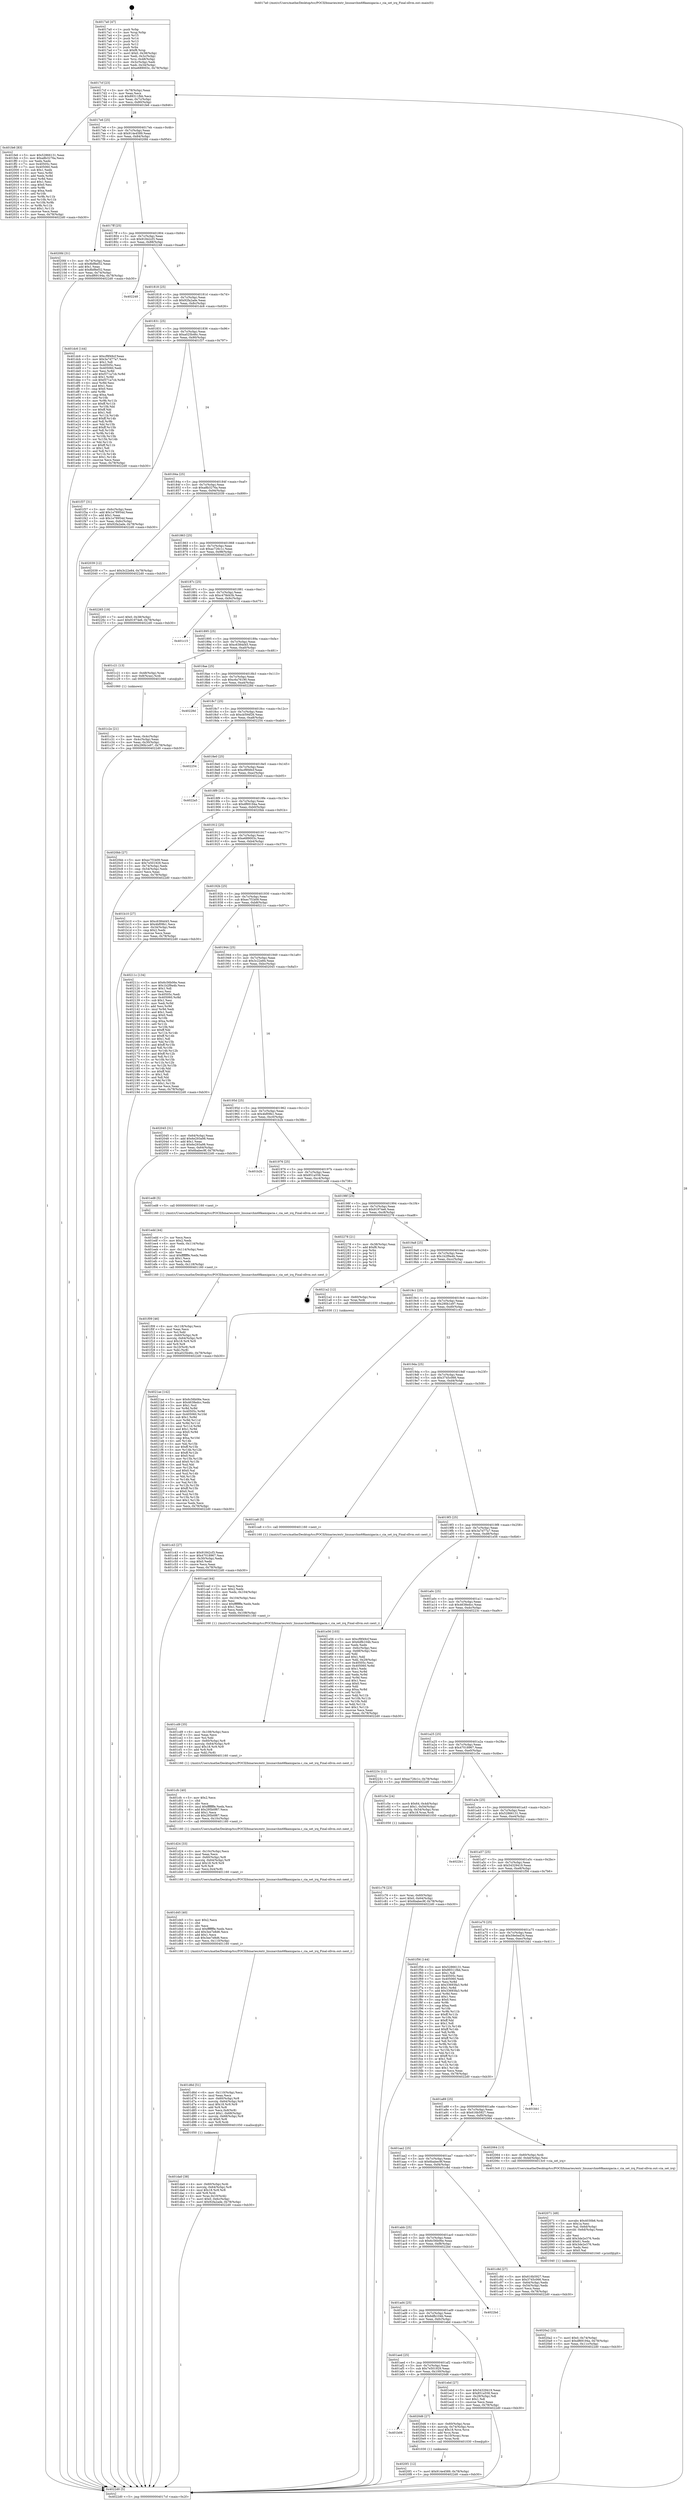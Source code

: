 digraph "0x4017a0" {
  label = "0x4017a0 (/mnt/c/Users/mathe/Desktop/tcc/POCII/binaries/extr_linuxarchm68kamigacia.c_cia_set_irq_Final-ollvm.out::main(0))"
  labelloc = "t"
  node[shape=record]

  Entry [label="",width=0.3,height=0.3,shape=circle,fillcolor=black,style=filled]
  "0x4017cf" [label="{
     0x4017cf [23]\l
     | [instrs]\l
     &nbsp;&nbsp;0x4017cf \<+3\>: mov -0x78(%rbp),%eax\l
     &nbsp;&nbsp;0x4017d2 \<+2\>: mov %eax,%ecx\l
     &nbsp;&nbsp;0x4017d4 \<+6\>: sub $0x89311fbb,%ecx\l
     &nbsp;&nbsp;0x4017da \<+3\>: mov %eax,-0x7c(%rbp)\l
     &nbsp;&nbsp;0x4017dd \<+3\>: mov %ecx,-0x80(%rbp)\l
     &nbsp;&nbsp;0x4017e0 \<+6\>: je 0000000000401fe6 \<main+0x846\>\l
  }"]
  "0x401fe6" [label="{
     0x401fe6 [83]\l
     | [instrs]\l
     &nbsp;&nbsp;0x401fe6 \<+5\>: mov $0x52866131,%eax\l
     &nbsp;&nbsp;0x401feb \<+5\>: mov $0xa8b3276a,%ecx\l
     &nbsp;&nbsp;0x401ff0 \<+2\>: xor %edx,%edx\l
     &nbsp;&nbsp;0x401ff2 \<+7\>: mov 0x40505c,%esi\l
     &nbsp;&nbsp;0x401ff9 \<+7\>: mov 0x405060,%edi\l
     &nbsp;&nbsp;0x402000 \<+3\>: sub $0x1,%edx\l
     &nbsp;&nbsp;0x402003 \<+3\>: mov %esi,%r8d\l
     &nbsp;&nbsp;0x402006 \<+3\>: add %edx,%r8d\l
     &nbsp;&nbsp;0x402009 \<+4\>: imul %r8d,%esi\l
     &nbsp;&nbsp;0x40200d \<+3\>: and $0x1,%esi\l
     &nbsp;&nbsp;0x402010 \<+3\>: cmp $0x0,%esi\l
     &nbsp;&nbsp;0x402013 \<+4\>: sete %r9b\l
     &nbsp;&nbsp;0x402017 \<+3\>: cmp $0xa,%edi\l
     &nbsp;&nbsp;0x40201a \<+4\>: setl %r10b\l
     &nbsp;&nbsp;0x40201e \<+3\>: mov %r9b,%r11b\l
     &nbsp;&nbsp;0x402021 \<+3\>: and %r10b,%r11b\l
     &nbsp;&nbsp;0x402024 \<+3\>: xor %r10b,%r9b\l
     &nbsp;&nbsp;0x402027 \<+3\>: or %r9b,%r11b\l
     &nbsp;&nbsp;0x40202a \<+4\>: test $0x1,%r11b\l
     &nbsp;&nbsp;0x40202e \<+3\>: cmovne %ecx,%eax\l
     &nbsp;&nbsp;0x402031 \<+3\>: mov %eax,-0x78(%rbp)\l
     &nbsp;&nbsp;0x402034 \<+5\>: jmp 00000000004022d0 \<main+0xb30\>\l
  }"]
  "0x4017e6" [label="{
     0x4017e6 [25]\l
     | [instrs]\l
     &nbsp;&nbsp;0x4017e6 \<+5\>: jmp 00000000004017eb \<main+0x4b\>\l
     &nbsp;&nbsp;0x4017eb \<+3\>: mov -0x7c(%rbp),%eax\l
     &nbsp;&nbsp;0x4017ee \<+5\>: sub $0x914e4589,%eax\l
     &nbsp;&nbsp;0x4017f3 \<+6\>: mov %eax,-0x84(%rbp)\l
     &nbsp;&nbsp;0x4017f9 \<+6\>: je 00000000004020fd \<main+0x95d\>\l
  }"]
  Exit [label="",width=0.3,height=0.3,shape=circle,fillcolor=black,style=filled,peripheries=2]
  "0x4020fd" [label="{
     0x4020fd [31]\l
     | [instrs]\l
     &nbsp;&nbsp;0x4020fd \<+3\>: mov -0x74(%rbp),%eax\l
     &nbsp;&nbsp;0x402100 \<+5\>: sub $0x8bf8ef32,%eax\l
     &nbsp;&nbsp;0x402105 \<+3\>: add $0x1,%eax\l
     &nbsp;&nbsp;0x402108 \<+5\>: add $0x8bf8ef32,%eax\l
     &nbsp;&nbsp;0x40210d \<+3\>: mov %eax,-0x74(%rbp)\l
     &nbsp;&nbsp;0x402110 \<+7\>: movl $0xdf69194a,-0x78(%rbp)\l
     &nbsp;&nbsp;0x402117 \<+5\>: jmp 00000000004022d0 \<main+0xb30\>\l
  }"]
  "0x4017ff" [label="{
     0x4017ff [25]\l
     | [instrs]\l
     &nbsp;&nbsp;0x4017ff \<+5\>: jmp 0000000000401804 \<main+0x64\>\l
     &nbsp;&nbsp;0x401804 \<+3\>: mov -0x7c(%rbp),%eax\l
     &nbsp;&nbsp;0x401807 \<+5\>: sub $0x91842cf3,%eax\l
     &nbsp;&nbsp;0x40180c \<+6\>: mov %eax,-0x88(%rbp)\l
     &nbsp;&nbsp;0x401812 \<+6\>: je 0000000000402248 \<main+0xaa8\>\l
  }"]
  "0x4021ae" [label="{
     0x4021ae [142]\l
     | [instrs]\l
     &nbsp;&nbsp;0x4021ae \<+5\>: mov $0x6c56b06e,%ecx\l
     &nbsp;&nbsp;0x4021b3 \<+5\>: mov $0x4638edcc,%edx\l
     &nbsp;&nbsp;0x4021b8 \<+3\>: mov $0x1,%sil\l
     &nbsp;&nbsp;0x4021bb \<+3\>: xor %r8d,%r8d\l
     &nbsp;&nbsp;0x4021be \<+8\>: mov 0x40505c,%r9d\l
     &nbsp;&nbsp;0x4021c6 \<+8\>: mov 0x405060,%r10d\l
     &nbsp;&nbsp;0x4021ce \<+4\>: sub $0x1,%r8d\l
     &nbsp;&nbsp;0x4021d2 \<+3\>: mov %r9d,%r11d\l
     &nbsp;&nbsp;0x4021d5 \<+3\>: add %r8d,%r11d\l
     &nbsp;&nbsp;0x4021d8 \<+4\>: imul %r11d,%r9d\l
     &nbsp;&nbsp;0x4021dc \<+4\>: and $0x1,%r9d\l
     &nbsp;&nbsp;0x4021e0 \<+4\>: cmp $0x0,%r9d\l
     &nbsp;&nbsp;0x4021e4 \<+3\>: sete %bl\l
     &nbsp;&nbsp;0x4021e7 \<+4\>: cmp $0xa,%r10d\l
     &nbsp;&nbsp;0x4021eb \<+4\>: setl %r14b\l
     &nbsp;&nbsp;0x4021ef \<+3\>: mov %bl,%r15b\l
     &nbsp;&nbsp;0x4021f2 \<+4\>: xor $0xff,%r15b\l
     &nbsp;&nbsp;0x4021f6 \<+3\>: mov %r14b,%r12b\l
     &nbsp;&nbsp;0x4021f9 \<+4\>: xor $0xff,%r12b\l
     &nbsp;&nbsp;0x4021fd \<+4\>: xor $0x0,%sil\l
     &nbsp;&nbsp;0x402201 \<+3\>: mov %r15b,%r13b\l
     &nbsp;&nbsp;0x402204 \<+4\>: and $0x0,%r13b\l
     &nbsp;&nbsp;0x402208 \<+3\>: and %sil,%bl\l
     &nbsp;&nbsp;0x40220b \<+3\>: mov %r12b,%al\l
     &nbsp;&nbsp;0x40220e \<+2\>: and $0x0,%al\l
     &nbsp;&nbsp;0x402210 \<+3\>: and %sil,%r14b\l
     &nbsp;&nbsp;0x402213 \<+3\>: or %bl,%r13b\l
     &nbsp;&nbsp;0x402216 \<+3\>: or %r14b,%al\l
     &nbsp;&nbsp;0x402219 \<+3\>: xor %al,%r13b\l
     &nbsp;&nbsp;0x40221c \<+3\>: or %r12b,%r15b\l
     &nbsp;&nbsp;0x40221f \<+4\>: xor $0xff,%r15b\l
     &nbsp;&nbsp;0x402223 \<+4\>: or $0x0,%sil\l
     &nbsp;&nbsp;0x402227 \<+3\>: and %sil,%r15b\l
     &nbsp;&nbsp;0x40222a \<+3\>: or %r15b,%r13b\l
     &nbsp;&nbsp;0x40222d \<+4\>: test $0x1,%r13b\l
     &nbsp;&nbsp;0x402231 \<+3\>: cmovne %edx,%ecx\l
     &nbsp;&nbsp;0x402234 \<+3\>: mov %ecx,-0x78(%rbp)\l
     &nbsp;&nbsp;0x402237 \<+5\>: jmp 00000000004022d0 \<main+0xb30\>\l
  }"]
  "0x402248" [label="{
     0x402248\l
  }", style=dashed]
  "0x401818" [label="{
     0x401818 [25]\l
     | [instrs]\l
     &nbsp;&nbsp;0x401818 \<+5\>: jmp 000000000040181d \<main+0x7d\>\l
     &nbsp;&nbsp;0x40181d \<+3\>: mov -0x7c(%rbp),%eax\l
     &nbsp;&nbsp;0x401820 \<+5\>: sub $0x92fa2ade,%eax\l
     &nbsp;&nbsp;0x401825 \<+6\>: mov %eax,-0x8c(%rbp)\l
     &nbsp;&nbsp;0x40182b \<+6\>: je 0000000000401dc6 \<main+0x626\>\l
  }"]
  "0x4020f1" [label="{
     0x4020f1 [12]\l
     | [instrs]\l
     &nbsp;&nbsp;0x4020f1 \<+7\>: movl $0x914e4589,-0x78(%rbp)\l
     &nbsp;&nbsp;0x4020f8 \<+5\>: jmp 00000000004022d0 \<main+0xb30\>\l
  }"]
  "0x401dc6" [label="{
     0x401dc6 [144]\l
     | [instrs]\l
     &nbsp;&nbsp;0x401dc6 \<+5\>: mov $0xcf9f49cf,%eax\l
     &nbsp;&nbsp;0x401dcb \<+5\>: mov $0x3a7d77a7,%ecx\l
     &nbsp;&nbsp;0x401dd0 \<+2\>: mov $0x1,%dl\l
     &nbsp;&nbsp;0x401dd2 \<+7\>: mov 0x40505c,%esi\l
     &nbsp;&nbsp;0x401dd9 \<+7\>: mov 0x405060,%edi\l
     &nbsp;&nbsp;0x401de0 \<+3\>: mov %esi,%r8d\l
     &nbsp;&nbsp;0x401de3 \<+7\>: add $0xf371a7cb,%r8d\l
     &nbsp;&nbsp;0x401dea \<+4\>: sub $0x1,%r8d\l
     &nbsp;&nbsp;0x401dee \<+7\>: sub $0xf371a7cb,%r8d\l
     &nbsp;&nbsp;0x401df5 \<+4\>: imul %r8d,%esi\l
     &nbsp;&nbsp;0x401df9 \<+3\>: and $0x1,%esi\l
     &nbsp;&nbsp;0x401dfc \<+3\>: cmp $0x0,%esi\l
     &nbsp;&nbsp;0x401dff \<+4\>: sete %r9b\l
     &nbsp;&nbsp;0x401e03 \<+3\>: cmp $0xa,%edi\l
     &nbsp;&nbsp;0x401e06 \<+4\>: setl %r10b\l
     &nbsp;&nbsp;0x401e0a \<+3\>: mov %r9b,%r11b\l
     &nbsp;&nbsp;0x401e0d \<+4\>: xor $0xff,%r11b\l
     &nbsp;&nbsp;0x401e11 \<+3\>: mov %r10b,%bl\l
     &nbsp;&nbsp;0x401e14 \<+3\>: xor $0xff,%bl\l
     &nbsp;&nbsp;0x401e17 \<+3\>: xor $0x1,%dl\l
     &nbsp;&nbsp;0x401e1a \<+3\>: mov %r11b,%r14b\l
     &nbsp;&nbsp;0x401e1d \<+4\>: and $0xff,%r14b\l
     &nbsp;&nbsp;0x401e21 \<+3\>: and %dl,%r9b\l
     &nbsp;&nbsp;0x401e24 \<+3\>: mov %bl,%r15b\l
     &nbsp;&nbsp;0x401e27 \<+4\>: and $0xff,%r15b\l
     &nbsp;&nbsp;0x401e2b \<+3\>: and %dl,%r10b\l
     &nbsp;&nbsp;0x401e2e \<+3\>: or %r9b,%r14b\l
     &nbsp;&nbsp;0x401e31 \<+3\>: or %r10b,%r15b\l
     &nbsp;&nbsp;0x401e34 \<+3\>: xor %r15b,%r14b\l
     &nbsp;&nbsp;0x401e37 \<+3\>: or %bl,%r11b\l
     &nbsp;&nbsp;0x401e3a \<+4\>: xor $0xff,%r11b\l
     &nbsp;&nbsp;0x401e3e \<+3\>: or $0x1,%dl\l
     &nbsp;&nbsp;0x401e41 \<+3\>: and %dl,%r11b\l
     &nbsp;&nbsp;0x401e44 \<+3\>: or %r11b,%r14b\l
     &nbsp;&nbsp;0x401e47 \<+4\>: test $0x1,%r14b\l
     &nbsp;&nbsp;0x401e4b \<+3\>: cmovne %ecx,%eax\l
     &nbsp;&nbsp;0x401e4e \<+3\>: mov %eax,-0x78(%rbp)\l
     &nbsp;&nbsp;0x401e51 \<+5\>: jmp 00000000004022d0 \<main+0xb30\>\l
  }"]
  "0x401831" [label="{
     0x401831 [25]\l
     | [instrs]\l
     &nbsp;&nbsp;0x401831 \<+5\>: jmp 0000000000401836 \<main+0x96\>\l
     &nbsp;&nbsp;0x401836 \<+3\>: mov -0x7c(%rbp),%eax\l
     &nbsp;&nbsp;0x401839 \<+5\>: sub $0xa025b46c,%eax\l
     &nbsp;&nbsp;0x40183e \<+6\>: mov %eax,-0x90(%rbp)\l
     &nbsp;&nbsp;0x401844 \<+6\>: je 0000000000401f37 \<main+0x797\>\l
  }"]
  "0x401b06" [label="{
     0x401b06\l
  }", style=dashed]
  "0x401f37" [label="{
     0x401f37 [31]\l
     | [instrs]\l
     &nbsp;&nbsp;0x401f37 \<+3\>: mov -0x6c(%rbp),%eax\l
     &nbsp;&nbsp;0x401f3a \<+5\>: add $0x1e78954d,%eax\l
     &nbsp;&nbsp;0x401f3f \<+3\>: add $0x1,%eax\l
     &nbsp;&nbsp;0x401f42 \<+5\>: sub $0x1e78954d,%eax\l
     &nbsp;&nbsp;0x401f47 \<+3\>: mov %eax,-0x6c(%rbp)\l
     &nbsp;&nbsp;0x401f4a \<+7\>: movl $0x92fa2ade,-0x78(%rbp)\l
     &nbsp;&nbsp;0x401f51 \<+5\>: jmp 00000000004022d0 \<main+0xb30\>\l
  }"]
  "0x40184a" [label="{
     0x40184a [25]\l
     | [instrs]\l
     &nbsp;&nbsp;0x40184a \<+5\>: jmp 000000000040184f \<main+0xaf\>\l
     &nbsp;&nbsp;0x40184f \<+3\>: mov -0x7c(%rbp),%eax\l
     &nbsp;&nbsp;0x401852 \<+5\>: sub $0xa8b3276a,%eax\l
     &nbsp;&nbsp;0x401857 \<+6\>: mov %eax,-0x94(%rbp)\l
     &nbsp;&nbsp;0x40185d \<+6\>: je 0000000000402039 \<main+0x899\>\l
  }"]
  "0x4020d6" [label="{
     0x4020d6 [27]\l
     | [instrs]\l
     &nbsp;&nbsp;0x4020d6 \<+4\>: mov -0x60(%rbp),%rax\l
     &nbsp;&nbsp;0x4020da \<+4\>: movslq -0x74(%rbp),%rcx\l
     &nbsp;&nbsp;0x4020de \<+4\>: imul $0x18,%rcx,%rcx\l
     &nbsp;&nbsp;0x4020e2 \<+3\>: add %rcx,%rax\l
     &nbsp;&nbsp;0x4020e5 \<+4\>: mov 0x10(%rax),%rax\l
     &nbsp;&nbsp;0x4020e9 \<+3\>: mov %rax,%rdi\l
     &nbsp;&nbsp;0x4020ec \<+5\>: call 0000000000401030 \<free@plt\>\l
     | [calls]\l
     &nbsp;&nbsp;0x401030 \{1\} (unknown)\l
  }"]
  "0x402039" [label="{
     0x402039 [12]\l
     | [instrs]\l
     &nbsp;&nbsp;0x402039 \<+7\>: movl $0x3c22e84,-0x78(%rbp)\l
     &nbsp;&nbsp;0x402040 \<+5\>: jmp 00000000004022d0 \<main+0xb30\>\l
  }"]
  "0x401863" [label="{
     0x401863 [25]\l
     | [instrs]\l
     &nbsp;&nbsp;0x401863 \<+5\>: jmp 0000000000401868 \<main+0xc8\>\l
     &nbsp;&nbsp;0x401868 \<+3\>: mov -0x7c(%rbp),%eax\l
     &nbsp;&nbsp;0x40186b \<+5\>: sub $0xac726c1c,%eax\l
     &nbsp;&nbsp;0x401870 \<+6\>: mov %eax,-0x98(%rbp)\l
     &nbsp;&nbsp;0x401876 \<+6\>: je 0000000000402265 \<main+0xac5\>\l
  }"]
  "0x4020a2" [label="{
     0x4020a2 [25]\l
     | [instrs]\l
     &nbsp;&nbsp;0x4020a2 \<+7\>: movl $0x0,-0x74(%rbp)\l
     &nbsp;&nbsp;0x4020a9 \<+7\>: movl $0xdf69194a,-0x78(%rbp)\l
     &nbsp;&nbsp;0x4020b0 \<+6\>: mov %eax,-0x11c(%rbp)\l
     &nbsp;&nbsp;0x4020b6 \<+5\>: jmp 00000000004022d0 \<main+0xb30\>\l
  }"]
  "0x402265" [label="{
     0x402265 [19]\l
     | [instrs]\l
     &nbsp;&nbsp;0x402265 \<+7\>: movl $0x0,-0x38(%rbp)\l
     &nbsp;&nbsp;0x40226c \<+7\>: movl $0x91974e6,-0x78(%rbp)\l
     &nbsp;&nbsp;0x402273 \<+5\>: jmp 00000000004022d0 \<main+0xb30\>\l
  }"]
  "0x40187c" [label="{
     0x40187c [25]\l
     | [instrs]\l
     &nbsp;&nbsp;0x40187c \<+5\>: jmp 0000000000401881 \<main+0xe1\>\l
     &nbsp;&nbsp;0x401881 \<+3\>: mov -0x7c(%rbp),%eax\l
     &nbsp;&nbsp;0x401884 \<+5\>: sub $0xc478d43b,%eax\l
     &nbsp;&nbsp;0x401889 \<+6\>: mov %eax,-0x9c(%rbp)\l
     &nbsp;&nbsp;0x40188f \<+6\>: je 0000000000401c15 \<main+0x475\>\l
  }"]
  "0x402071" [label="{
     0x402071 [49]\l
     | [instrs]\l
     &nbsp;&nbsp;0x402071 \<+10\>: movabs $0x4030b6,%rdi\l
     &nbsp;&nbsp;0x40207b \<+5\>: mov $0x1a,%esi\l
     &nbsp;&nbsp;0x402080 \<+3\>: mov %al,-0x6d(%rbp)\l
     &nbsp;&nbsp;0x402083 \<+4\>: movzbl -0x6d(%rbp),%eax\l
     &nbsp;&nbsp;0x402087 \<+1\>: cltd\l
     &nbsp;&nbsp;0x402088 \<+2\>: idiv %esi\l
     &nbsp;&nbsp;0x40208a \<+6\>: add $0x3de2e376,%edx\l
     &nbsp;&nbsp;0x402090 \<+3\>: add $0x61,%edx\l
     &nbsp;&nbsp;0x402093 \<+6\>: sub $0x3de2e376,%edx\l
     &nbsp;&nbsp;0x402099 \<+2\>: mov %edx,%esi\l
     &nbsp;&nbsp;0x40209b \<+2\>: mov $0x0,%al\l
     &nbsp;&nbsp;0x40209d \<+5\>: call 0000000000401040 \<printf@plt\>\l
     | [calls]\l
     &nbsp;&nbsp;0x401040 \{1\} (unknown)\l
  }"]
  "0x401c15" [label="{
     0x401c15\l
  }", style=dashed]
  "0x401895" [label="{
     0x401895 [25]\l
     | [instrs]\l
     &nbsp;&nbsp;0x401895 \<+5\>: jmp 000000000040189a \<main+0xfa\>\l
     &nbsp;&nbsp;0x40189a \<+3\>: mov -0x7c(%rbp),%eax\l
     &nbsp;&nbsp;0x40189d \<+5\>: sub $0xc6384d45,%eax\l
     &nbsp;&nbsp;0x4018a2 \<+6\>: mov %eax,-0xa0(%rbp)\l
     &nbsp;&nbsp;0x4018a8 \<+6\>: je 0000000000401c21 \<main+0x481\>\l
  }"]
  "0x401f09" [label="{
     0x401f09 [46]\l
     | [instrs]\l
     &nbsp;&nbsp;0x401f09 \<+6\>: mov -0x118(%rbp),%ecx\l
     &nbsp;&nbsp;0x401f0f \<+3\>: imul %eax,%ecx\l
     &nbsp;&nbsp;0x401f12 \<+3\>: mov %cl,%dil\l
     &nbsp;&nbsp;0x401f15 \<+4\>: mov -0x60(%rbp),%r8\l
     &nbsp;&nbsp;0x401f19 \<+4\>: movslq -0x64(%rbp),%r9\l
     &nbsp;&nbsp;0x401f1d \<+4\>: imul $0x18,%r9,%r9\l
     &nbsp;&nbsp;0x401f21 \<+3\>: add %r9,%r8\l
     &nbsp;&nbsp;0x401f24 \<+4\>: mov 0x10(%r8),%r8\l
     &nbsp;&nbsp;0x401f28 \<+3\>: mov %dil,(%r8)\l
     &nbsp;&nbsp;0x401f2b \<+7\>: movl $0xa025b46c,-0x78(%rbp)\l
     &nbsp;&nbsp;0x401f32 \<+5\>: jmp 00000000004022d0 \<main+0xb30\>\l
  }"]
  "0x401c21" [label="{
     0x401c21 [13]\l
     | [instrs]\l
     &nbsp;&nbsp;0x401c21 \<+4\>: mov -0x48(%rbp),%rax\l
     &nbsp;&nbsp;0x401c25 \<+4\>: mov 0x8(%rax),%rdi\l
     &nbsp;&nbsp;0x401c29 \<+5\>: call 0000000000401060 \<atoi@plt\>\l
     | [calls]\l
     &nbsp;&nbsp;0x401060 \{1\} (unknown)\l
  }"]
  "0x4018ae" [label="{
     0x4018ae [25]\l
     | [instrs]\l
     &nbsp;&nbsp;0x4018ae \<+5\>: jmp 00000000004018b3 \<main+0x113\>\l
     &nbsp;&nbsp;0x4018b3 \<+3\>: mov -0x7c(%rbp),%eax\l
     &nbsp;&nbsp;0x4018b6 \<+5\>: sub $0xc6a76190,%eax\l
     &nbsp;&nbsp;0x4018bb \<+6\>: mov %eax,-0xa4(%rbp)\l
     &nbsp;&nbsp;0x4018c1 \<+6\>: je 000000000040228d \<main+0xaed\>\l
  }"]
  "0x401edd" [label="{
     0x401edd [44]\l
     | [instrs]\l
     &nbsp;&nbsp;0x401edd \<+2\>: xor %ecx,%ecx\l
     &nbsp;&nbsp;0x401edf \<+5\>: mov $0x2,%edx\l
     &nbsp;&nbsp;0x401ee4 \<+6\>: mov %edx,-0x114(%rbp)\l
     &nbsp;&nbsp;0x401eea \<+1\>: cltd\l
     &nbsp;&nbsp;0x401eeb \<+6\>: mov -0x114(%rbp),%esi\l
     &nbsp;&nbsp;0x401ef1 \<+2\>: idiv %esi\l
     &nbsp;&nbsp;0x401ef3 \<+6\>: imul $0xfffffffe,%edx,%edx\l
     &nbsp;&nbsp;0x401ef9 \<+3\>: sub $0x1,%ecx\l
     &nbsp;&nbsp;0x401efc \<+2\>: sub %ecx,%edx\l
     &nbsp;&nbsp;0x401efe \<+6\>: mov %edx,-0x118(%rbp)\l
     &nbsp;&nbsp;0x401f04 \<+5\>: call 0000000000401160 \<next_i\>\l
     | [calls]\l
     &nbsp;&nbsp;0x401160 \{1\} (/mnt/c/Users/mathe/Desktop/tcc/POCII/binaries/extr_linuxarchm68kamigacia.c_cia_set_irq_Final-ollvm.out::next_i)\l
  }"]
  "0x40228d" [label="{
     0x40228d\l
  }", style=dashed]
  "0x4018c7" [label="{
     0x4018c7 [25]\l
     | [instrs]\l
     &nbsp;&nbsp;0x4018c7 \<+5\>: jmp 00000000004018cc \<main+0x12c\>\l
     &nbsp;&nbsp;0x4018cc \<+3\>: mov -0x7c(%rbp),%eax\l
     &nbsp;&nbsp;0x4018cf \<+5\>: sub $0xcb594f26,%eax\l
     &nbsp;&nbsp;0x4018d4 \<+6\>: mov %eax,-0xa8(%rbp)\l
     &nbsp;&nbsp;0x4018da \<+6\>: je 0000000000402254 \<main+0xab4\>\l
  }"]
  "0x401aed" [label="{
     0x401aed [25]\l
     | [instrs]\l
     &nbsp;&nbsp;0x401aed \<+5\>: jmp 0000000000401af2 \<main+0x352\>\l
     &nbsp;&nbsp;0x401af2 \<+3\>: mov -0x7c(%rbp),%eax\l
     &nbsp;&nbsp;0x401af5 \<+5\>: sub $0x7e501929,%eax\l
     &nbsp;&nbsp;0x401afa \<+6\>: mov %eax,-0x100(%rbp)\l
     &nbsp;&nbsp;0x401b00 \<+6\>: je 00000000004020d6 \<main+0x936\>\l
  }"]
  "0x402254" [label="{
     0x402254\l
  }", style=dashed]
  "0x4018e0" [label="{
     0x4018e0 [25]\l
     | [instrs]\l
     &nbsp;&nbsp;0x4018e0 \<+5\>: jmp 00000000004018e5 \<main+0x145\>\l
     &nbsp;&nbsp;0x4018e5 \<+3\>: mov -0x7c(%rbp),%eax\l
     &nbsp;&nbsp;0x4018e8 \<+5\>: sub $0xcf9f49cf,%eax\l
     &nbsp;&nbsp;0x4018ed \<+6\>: mov %eax,-0xac(%rbp)\l
     &nbsp;&nbsp;0x4018f3 \<+6\>: je 00000000004022a5 \<main+0xb05\>\l
  }"]
  "0x401ebd" [label="{
     0x401ebd [27]\l
     | [instrs]\l
     &nbsp;&nbsp;0x401ebd \<+5\>: mov $0x54329419,%eax\l
     &nbsp;&nbsp;0x401ec2 \<+5\>: mov $0x851a558,%ecx\l
     &nbsp;&nbsp;0x401ec7 \<+3\>: mov -0x29(%rbp),%dl\l
     &nbsp;&nbsp;0x401eca \<+3\>: test $0x1,%dl\l
     &nbsp;&nbsp;0x401ecd \<+3\>: cmovne %ecx,%eax\l
     &nbsp;&nbsp;0x401ed0 \<+3\>: mov %eax,-0x78(%rbp)\l
     &nbsp;&nbsp;0x401ed3 \<+5\>: jmp 00000000004022d0 \<main+0xb30\>\l
  }"]
  "0x4022a5" [label="{
     0x4022a5\l
  }", style=dashed]
  "0x4018f9" [label="{
     0x4018f9 [25]\l
     | [instrs]\l
     &nbsp;&nbsp;0x4018f9 \<+5\>: jmp 00000000004018fe \<main+0x15e\>\l
     &nbsp;&nbsp;0x4018fe \<+3\>: mov -0x7c(%rbp),%eax\l
     &nbsp;&nbsp;0x401901 \<+5\>: sub $0xdf69194a,%eax\l
     &nbsp;&nbsp;0x401906 \<+6\>: mov %eax,-0xb0(%rbp)\l
     &nbsp;&nbsp;0x40190c \<+6\>: je 00000000004020bb \<main+0x91b\>\l
  }"]
  "0x401ad4" [label="{
     0x401ad4 [25]\l
     | [instrs]\l
     &nbsp;&nbsp;0x401ad4 \<+5\>: jmp 0000000000401ad9 \<main+0x339\>\l
     &nbsp;&nbsp;0x401ad9 \<+3\>: mov -0x7c(%rbp),%eax\l
     &nbsp;&nbsp;0x401adc \<+5\>: sub $0x6dfb104b,%eax\l
     &nbsp;&nbsp;0x401ae1 \<+6\>: mov %eax,-0xfc(%rbp)\l
     &nbsp;&nbsp;0x401ae7 \<+6\>: je 0000000000401ebd \<main+0x71d\>\l
  }"]
  "0x4020bb" [label="{
     0x4020bb [27]\l
     | [instrs]\l
     &nbsp;&nbsp;0x4020bb \<+5\>: mov $0xec7f1b09,%eax\l
     &nbsp;&nbsp;0x4020c0 \<+5\>: mov $0x7e501929,%ecx\l
     &nbsp;&nbsp;0x4020c5 \<+3\>: mov -0x74(%rbp),%edx\l
     &nbsp;&nbsp;0x4020c8 \<+3\>: cmp -0x54(%rbp),%edx\l
     &nbsp;&nbsp;0x4020cb \<+3\>: cmovl %ecx,%eax\l
     &nbsp;&nbsp;0x4020ce \<+3\>: mov %eax,-0x78(%rbp)\l
     &nbsp;&nbsp;0x4020d1 \<+5\>: jmp 00000000004022d0 \<main+0xb30\>\l
  }"]
  "0x401912" [label="{
     0x401912 [25]\l
     | [instrs]\l
     &nbsp;&nbsp;0x401912 \<+5\>: jmp 0000000000401917 \<main+0x177\>\l
     &nbsp;&nbsp;0x401917 \<+3\>: mov -0x7c(%rbp),%eax\l
     &nbsp;&nbsp;0x40191a \<+5\>: sub $0xe689003c,%eax\l
     &nbsp;&nbsp;0x40191f \<+6\>: mov %eax,-0xb4(%rbp)\l
     &nbsp;&nbsp;0x401925 \<+6\>: je 0000000000401b10 \<main+0x370\>\l
  }"]
  "0x4022bd" [label="{
     0x4022bd\l
  }", style=dashed]
  "0x401b10" [label="{
     0x401b10 [27]\l
     | [instrs]\l
     &nbsp;&nbsp;0x401b10 \<+5\>: mov $0xc6384d45,%eax\l
     &nbsp;&nbsp;0x401b15 \<+5\>: mov $0x4bf09b1,%ecx\l
     &nbsp;&nbsp;0x401b1a \<+3\>: mov -0x34(%rbp),%edx\l
     &nbsp;&nbsp;0x401b1d \<+3\>: cmp $0x2,%edx\l
     &nbsp;&nbsp;0x401b20 \<+3\>: cmovne %ecx,%eax\l
     &nbsp;&nbsp;0x401b23 \<+3\>: mov %eax,-0x78(%rbp)\l
     &nbsp;&nbsp;0x401b26 \<+5\>: jmp 00000000004022d0 \<main+0xb30\>\l
  }"]
  "0x40192b" [label="{
     0x40192b [25]\l
     | [instrs]\l
     &nbsp;&nbsp;0x40192b \<+5\>: jmp 0000000000401930 \<main+0x190\>\l
     &nbsp;&nbsp;0x401930 \<+3\>: mov -0x7c(%rbp),%eax\l
     &nbsp;&nbsp;0x401933 \<+5\>: sub $0xec7f1b09,%eax\l
     &nbsp;&nbsp;0x401938 \<+6\>: mov %eax,-0xb8(%rbp)\l
     &nbsp;&nbsp;0x40193e \<+6\>: je 000000000040211c \<main+0x97c\>\l
  }"]
  "0x4022d0" [label="{
     0x4022d0 [5]\l
     | [instrs]\l
     &nbsp;&nbsp;0x4022d0 \<+5\>: jmp 00000000004017cf \<main+0x2f\>\l
  }"]
  "0x4017a0" [label="{
     0x4017a0 [47]\l
     | [instrs]\l
     &nbsp;&nbsp;0x4017a0 \<+1\>: push %rbp\l
     &nbsp;&nbsp;0x4017a1 \<+3\>: mov %rsp,%rbp\l
     &nbsp;&nbsp;0x4017a4 \<+2\>: push %r15\l
     &nbsp;&nbsp;0x4017a6 \<+2\>: push %r14\l
     &nbsp;&nbsp;0x4017a8 \<+2\>: push %r13\l
     &nbsp;&nbsp;0x4017aa \<+2\>: push %r12\l
     &nbsp;&nbsp;0x4017ac \<+1\>: push %rbx\l
     &nbsp;&nbsp;0x4017ad \<+7\>: sub $0xf8,%rsp\l
     &nbsp;&nbsp;0x4017b4 \<+7\>: movl $0x0,-0x38(%rbp)\l
     &nbsp;&nbsp;0x4017bb \<+3\>: mov %edi,-0x3c(%rbp)\l
     &nbsp;&nbsp;0x4017be \<+4\>: mov %rsi,-0x48(%rbp)\l
     &nbsp;&nbsp;0x4017c2 \<+3\>: mov -0x3c(%rbp),%edi\l
     &nbsp;&nbsp;0x4017c5 \<+3\>: mov %edi,-0x34(%rbp)\l
     &nbsp;&nbsp;0x4017c8 \<+7\>: movl $0xe689003c,-0x78(%rbp)\l
  }"]
  "0x401c2e" [label="{
     0x401c2e [21]\l
     | [instrs]\l
     &nbsp;&nbsp;0x401c2e \<+3\>: mov %eax,-0x4c(%rbp)\l
     &nbsp;&nbsp;0x401c31 \<+3\>: mov -0x4c(%rbp),%eax\l
     &nbsp;&nbsp;0x401c34 \<+3\>: mov %eax,-0x30(%rbp)\l
     &nbsp;&nbsp;0x401c37 \<+7\>: movl $0x290b1e97,-0x78(%rbp)\l
     &nbsp;&nbsp;0x401c3e \<+5\>: jmp 00000000004022d0 \<main+0xb30\>\l
  }"]
  "0x401da0" [label="{
     0x401da0 [38]\l
     | [instrs]\l
     &nbsp;&nbsp;0x401da0 \<+4\>: mov -0x60(%rbp),%rdi\l
     &nbsp;&nbsp;0x401da4 \<+4\>: movslq -0x64(%rbp),%r8\l
     &nbsp;&nbsp;0x401da8 \<+4\>: imul $0x18,%r8,%r8\l
     &nbsp;&nbsp;0x401dac \<+3\>: add %r8,%rdi\l
     &nbsp;&nbsp;0x401daf \<+4\>: mov %rax,0x10(%rdi)\l
     &nbsp;&nbsp;0x401db3 \<+7\>: movl $0x0,-0x6c(%rbp)\l
     &nbsp;&nbsp;0x401dba \<+7\>: movl $0x92fa2ade,-0x78(%rbp)\l
     &nbsp;&nbsp;0x401dc1 \<+5\>: jmp 00000000004022d0 \<main+0xb30\>\l
  }"]
  "0x40211c" [label="{
     0x40211c [134]\l
     | [instrs]\l
     &nbsp;&nbsp;0x40211c \<+5\>: mov $0x6c56b06e,%eax\l
     &nbsp;&nbsp;0x402121 \<+5\>: mov $0x1b2f9a4b,%ecx\l
     &nbsp;&nbsp;0x402126 \<+2\>: mov $0x1,%dl\l
     &nbsp;&nbsp;0x402128 \<+2\>: xor %esi,%esi\l
     &nbsp;&nbsp;0x40212a \<+7\>: mov 0x40505c,%edi\l
     &nbsp;&nbsp;0x402131 \<+8\>: mov 0x405060,%r8d\l
     &nbsp;&nbsp;0x402139 \<+3\>: sub $0x1,%esi\l
     &nbsp;&nbsp;0x40213c \<+3\>: mov %edi,%r9d\l
     &nbsp;&nbsp;0x40213f \<+3\>: add %esi,%r9d\l
     &nbsp;&nbsp;0x402142 \<+4\>: imul %r9d,%edi\l
     &nbsp;&nbsp;0x402146 \<+3\>: and $0x1,%edi\l
     &nbsp;&nbsp;0x402149 \<+3\>: cmp $0x0,%edi\l
     &nbsp;&nbsp;0x40214c \<+4\>: sete %r10b\l
     &nbsp;&nbsp;0x402150 \<+4\>: cmp $0xa,%r8d\l
     &nbsp;&nbsp;0x402154 \<+4\>: setl %r11b\l
     &nbsp;&nbsp;0x402158 \<+3\>: mov %r10b,%bl\l
     &nbsp;&nbsp;0x40215b \<+3\>: xor $0xff,%bl\l
     &nbsp;&nbsp;0x40215e \<+3\>: mov %r11b,%r14b\l
     &nbsp;&nbsp;0x402161 \<+4\>: xor $0xff,%r14b\l
     &nbsp;&nbsp;0x402165 \<+3\>: xor $0x1,%dl\l
     &nbsp;&nbsp;0x402168 \<+3\>: mov %bl,%r15b\l
     &nbsp;&nbsp;0x40216b \<+4\>: and $0xff,%r15b\l
     &nbsp;&nbsp;0x40216f \<+3\>: and %dl,%r10b\l
     &nbsp;&nbsp;0x402172 \<+3\>: mov %r14b,%r12b\l
     &nbsp;&nbsp;0x402175 \<+4\>: and $0xff,%r12b\l
     &nbsp;&nbsp;0x402179 \<+3\>: and %dl,%r11b\l
     &nbsp;&nbsp;0x40217c \<+3\>: or %r10b,%r15b\l
     &nbsp;&nbsp;0x40217f \<+3\>: or %r11b,%r12b\l
     &nbsp;&nbsp;0x402182 \<+3\>: xor %r12b,%r15b\l
     &nbsp;&nbsp;0x402185 \<+3\>: or %r14b,%bl\l
     &nbsp;&nbsp;0x402188 \<+3\>: xor $0xff,%bl\l
     &nbsp;&nbsp;0x40218b \<+3\>: or $0x1,%dl\l
     &nbsp;&nbsp;0x40218e \<+2\>: and %dl,%bl\l
     &nbsp;&nbsp;0x402190 \<+3\>: or %bl,%r15b\l
     &nbsp;&nbsp;0x402193 \<+4\>: test $0x1,%r15b\l
     &nbsp;&nbsp;0x402197 \<+3\>: cmovne %ecx,%eax\l
     &nbsp;&nbsp;0x40219a \<+3\>: mov %eax,-0x78(%rbp)\l
     &nbsp;&nbsp;0x40219d \<+5\>: jmp 00000000004022d0 \<main+0xb30\>\l
  }"]
  "0x401944" [label="{
     0x401944 [25]\l
     | [instrs]\l
     &nbsp;&nbsp;0x401944 \<+5\>: jmp 0000000000401949 \<main+0x1a9\>\l
     &nbsp;&nbsp;0x401949 \<+3\>: mov -0x7c(%rbp),%eax\l
     &nbsp;&nbsp;0x40194c \<+5\>: sub $0x3c22e84,%eax\l
     &nbsp;&nbsp;0x401951 \<+6\>: mov %eax,-0xbc(%rbp)\l
     &nbsp;&nbsp;0x401957 \<+6\>: je 0000000000402045 \<main+0x8a5\>\l
  }"]
  "0x401d6d" [label="{
     0x401d6d [51]\l
     | [instrs]\l
     &nbsp;&nbsp;0x401d6d \<+6\>: mov -0x110(%rbp),%ecx\l
     &nbsp;&nbsp;0x401d73 \<+3\>: imul %eax,%ecx\l
     &nbsp;&nbsp;0x401d76 \<+4\>: mov -0x60(%rbp),%r8\l
     &nbsp;&nbsp;0x401d7a \<+4\>: movslq -0x64(%rbp),%r9\l
     &nbsp;&nbsp;0x401d7e \<+4\>: imul $0x18,%r9,%r9\l
     &nbsp;&nbsp;0x401d82 \<+3\>: add %r9,%r8\l
     &nbsp;&nbsp;0x401d85 \<+4\>: mov %ecx,0x8(%r8)\l
     &nbsp;&nbsp;0x401d89 \<+7\>: movl $0x1,-0x68(%rbp)\l
     &nbsp;&nbsp;0x401d90 \<+4\>: movslq -0x68(%rbp),%r8\l
     &nbsp;&nbsp;0x401d94 \<+4\>: shl $0x0,%r8\l
     &nbsp;&nbsp;0x401d98 \<+3\>: mov %r8,%rdi\l
     &nbsp;&nbsp;0x401d9b \<+5\>: call 0000000000401050 \<malloc@plt\>\l
     | [calls]\l
     &nbsp;&nbsp;0x401050 \{1\} (unknown)\l
  }"]
  "0x402045" [label="{
     0x402045 [31]\l
     | [instrs]\l
     &nbsp;&nbsp;0x402045 \<+3\>: mov -0x64(%rbp),%eax\l
     &nbsp;&nbsp;0x402048 \<+5\>: add $0x6e293a98,%eax\l
     &nbsp;&nbsp;0x40204d \<+3\>: add $0x1,%eax\l
     &nbsp;&nbsp;0x402050 \<+5\>: sub $0x6e293a98,%eax\l
     &nbsp;&nbsp;0x402055 \<+3\>: mov %eax,-0x64(%rbp)\l
     &nbsp;&nbsp;0x402058 \<+7\>: movl $0x6babec9f,-0x78(%rbp)\l
     &nbsp;&nbsp;0x40205f \<+5\>: jmp 00000000004022d0 \<main+0xb30\>\l
  }"]
  "0x40195d" [label="{
     0x40195d [25]\l
     | [instrs]\l
     &nbsp;&nbsp;0x40195d \<+5\>: jmp 0000000000401962 \<main+0x1c2\>\l
     &nbsp;&nbsp;0x401962 \<+3\>: mov -0x7c(%rbp),%eax\l
     &nbsp;&nbsp;0x401965 \<+5\>: sub $0x4bf09b1,%eax\l
     &nbsp;&nbsp;0x40196a \<+6\>: mov %eax,-0xc0(%rbp)\l
     &nbsp;&nbsp;0x401970 \<+6\>: je 0000000000401b2b \<main+0x38b\>\l
  }"]
  "0x401d45" [label="{
     0x401d45 [40]\l
     | [instrs]\l
     &nbsp;&nbsp;0x401d45 \<+5\>: mov $0x2,%ecx\l
     &nbsp;&nbsp;0x401d4a \<+1\>: cltd\l
     &nbsp;&nbsp;0x401d4b \<+2\>: idiv %ecx\l
     &nbsp;&nbsp;0x401d4d \<+6\>: imul $0xfffffffe,%edx,%ecx\l
     &nbsp;&nbsp;0x401d53 \<+6\>: add $0x3ee7e8d6,%ecx\l
     &nbsp;&nbsp;0x401d59 \<+3\>: add $0x1,%ecx\l
     &nbsp;&nbsp;0x401d5c \<+6\>: sub $0x3ee7e8d6,%ecx\l
     &nbsp;&nbsp;0x401d62 \<+6\>: mov %ecx,-0x110(%rbp)\l
     &nbsp;&nbsp;0x401d68 \<+5\>: call 0000000000401160 \<next_i\>\l
     | [calls]\l
     &nbsp;&nbsp;0x401160 \{1\} (/mnt/c/Users/mathe/Desktop/tcc/POCII/binaries/extr_linuxarchm68kamigacia.c_cia_set_irq_Final-ollvm.out::next_i)\l
  }"]
  "0x401b2b" [label="{
     0x401b2b\l
  }", style=dashed]
  "0x401976" [label="{
     0x401976 [25]\l
     | [instrs]\l
     &nbsp;&nbsp;0x401976 \<+5\>: jmp 000000000040197b \<main+0x1db\>\l
     &nbsp;&nbsp;0x40197b \<+3\>: mov -0x7c(%rbp),%eax\l
     &nbsp;&nbsp;0x40197e \<+5\>: sub $0x851a558,%eax\l
     &nbsp;&nbsp;0x401983 \<+6\>: mov %eax,-0xc4(%rbp)\l
     &nbsp;&nbsp;0x401989 \<+6\>: je 0000000000401ed8 \<main+0x738\>\l
  }"]
  "0x401d24" [label="{
     0x401d24 [33]\l
     | [instrs]\l
     &nbsp;&nbsp;0x401d24 \<+6\>: mov -0x10c(%rbp),%ecx\l
     &nbsp;&nbsp;0x401d2a \<+3\>: imul %eax,%ecx\l
     &nbsp;&nbsp;0x401d2d \<+4\>: mov -0x60(%rbp),%r8\l
     &nbsp;&nbsp;0x401d31 \<+4\>: movslq -0x64(%rbp),%r9\l
     &nbsp;&nbsp;0x401d35 \<+4\>: imul $0x18,%r9,%r9\l
     &nbsp;&nbsp;0x401d39 \<+3\>: add %r9,%r8\l
     &nbsp;&nbsp;0x401d3c \<+4\>: mov %ecx,0x4(%r8)\l
     &nbsp;&nbsp;0x401d40 \<+5\>: call 0000000000401160 \<next_i\>\l
     | [calls]\l
     &nbsp;&nbsp;0x401160 \{1\} (/mnt/c/Users/mathe/Desktop/tcc/POCII/binaries/extr_linuxarchm68kamigacia.c_cia_set_irq_Final-ollvm.out::next_i)\l
  }"]
  "0x401ed8" [label="{
     0x401ed8 [5]\l
     | [instrs]\l
     &nbsp;&nbsp;0x401ed8 \<+5\>: call 0000000000401160 \<next_i\>\l
     | [calls]\l
     &nbsp;&nbsp;0x401160 \{1\} (/mnt/c/Users/mathe/Desktop/tcc/POCII/binaries/extr_linuxarchm68kamigacia.c_cia_set_irq_Final-ollvm.out::next_i)\l
  }"]
  "0x40198f" [label="{
     0x40198f [25]\l
     | [instrs]\l
     &nbsp;&nbsp;0x40198f \<+5\>: jmp 0000000000401994 \<main+0x1f4\>\l
     &nbsp;&nbsp;0x401994 \<+3\>: mov -0x7c(%rbp),%eax\l
     &nbsp;&nbsp;0x401997 \<+5\>: sub $0x91974e6,%eax\l
     &nbsp;&nbsp;0x40199c \<+6\>: mov %eax,-0xc8(%rbp)\l
     &nbsp;&nbsp;0x4019a2 \<+6\>: je 0000000000402278 \<main+0xad8\>\l
  }"]
  "0x401cfc" [label="{
     0x401cfc [40]\l
     | [instrs]\l
     &nbsp;&nbsp;0x401cfc \<+5\>: mov $0x2,%ecx\l
     &nbsp;&nbsp;0x401d01 \<+1\>: cltd\l
     &nbsp;&nbsp;0x401d02 \<+2\>: idiv %ecx\l
     &nbsp;&nbsp;0x401d04 \<+6\>: imul $0xfffffffe,%edx,%ecx\l
     &nbsp;&nbsp;0x401d0a \<+6\>: add $0x295b0f67,%ecx\l
     &nbsp;&nbsp;0x401d10 \<+3\>: add $0x1,%ecx\l
     &nbsp;&nbsp;0x401d13 \<+6\>: sub $0x295b0f67,%ecx\l
     &nbsp;&nbsp;0x401d19 \<+6\>: mov %ecx,-0x10c(%rbp)\l
     &nbsp;&nbsp;0x401d1f \<+5\>: call 0000000000401160 \<next_i\>\l
     | [calls]\l
     &nbsp;&nbsp;0x401160 \{1\} (/mnt/c/Users/mathe/Desktop/tcc/POCII/binaries/extr_linuxarchm68kamigacia.c_cia_set_irq_Final-ollvm.out::next_i)\l
  }"]
  "0x402278" [label="{
     0x402278 [21]\l
     | [instrs]\l
     &nbsp;&nbsp;0x402278 \<+3\>: mov -0x38(%rbp),%eax\l
     &nbsp;&nbsp;0x40227b \<+7\>: add $0xf8,%rsp\l
     &nbsp;&nbsp;0x402282 \<+1\>: pop %rbx\l
     &nbsp;&nbsp;0x402283 \<+2\>: pop %r12\l
     &nbsp;&nbsp;0x402285 \<+2\>: pop %r13\l
     &nbsp;&nbsp;0x402287 \<+2\>: pop %r14\l
     &nbsp;&nbsp;0x402289 \<+2\>: pop %r15\l
     &nbsp;&nbsp;0x40228b \<+1\>: pop %rbp\l
     &nbsp;&nbsp;0x40228c \<+1\>: ret\l
  }"]
  "0x4019a8" [label="{
     0x4019a8 [25]\l
     | [instrs]\l
     &nbsp;&nbsp;0x4019a8 \<+5\>: jmp 00000000004019ad \<main+0x20d\>\l
     &nbsp;&nbsp;0x4019ad \<+3\>: mov -0x7c(%rbp),%eax\l
     &nbsp;&nbsp;0x4019b0 \<+5\>: sub $0x1b2f9a4b,%eax\l
     &nbsp;&nbsp;0x4019b5 \<+6\>: mov %eax,-0xcc(%rbp)\l
     &nbsp;&nbsp;0x4019bb \<+6\>: je 00000000004021a2 \<main+0xa02\>\l
  }"]
  "0x401cd9" [label="{
     0x401cd9 [35]\l
     | [instrs]\l
     &nbsp;&nbsp;0x401cd9 \<+6\>: mov -0x108(%rbp),%ecx\l
     &nbsp;&nbsp;0x401cdf \<+3\>: imul %eax,%ecx\l
     &nbsp;&nbsp;0x401ce2 \<+3\>: mov %cl,%dil\l
     &nbsp;&nbsp;0x401ce5 \<+4\>: mov -0x60(%rbp),%r8\l
     &nbsp;&nbsp;0x401ce9 \<+4\>: movslq -0x64(%rbp),%r9\l
     &nbsp;&nbsp;0x401ced \<+4\>: imul $0x18,%r9,%r9\l
     &nbsp;&nbsp;0x401cf1 \<+3\>: add %r9,%r8\l
     &nbsp;&nbsp;0x401cf4 \<+3\>: mov %dil,(%r8)\l
     &nbsp;&nbsp;0x401cf7 \<+5\>: call 0000000000401160 \<next_i\>\l
     | [calls]\l
     &nbsp;&nbsp;0x401160 \{1\} (/mnt/c/Users/mathe/Desktop/tcc/POCII/binaries/extr_linuxarchm68kamigacia.c_cia_set_irq_Final-ollvm.out::next_i)\l
  }"]
  "0x4021a2" [label="{
     0x4021a2 [12]\l
     | [instrs]\l
     &nbsp;&nbsp;0x4021a2 \<+4\>: mov -0x60(%rbp),%rax\l
     &nbsp;&nbsp;0x4021a6 \<+3\>: mov %rax,%rdi\l
     &nbsp;&nbsp;0x4021a9 \<+5\>: call 0000000000401030 \<free@plt\>\l
     | [calls]\l
     &nbsp;&nbsp;0x401030 \{1\} (unknown)\l
  }"]
  "0x4019c1" [label="{
     0x4019c1 [25]\l
     | [instrs]\l
     &nbsp;&nbsp;0x4019c1 \<+5\>: jmp 00000000004019c6 \<main+0x226\>\l
     &nbsp;&nbsp;0x4019c6 \<+3\>: mov -0x7c(%rbp),%eax\l
     &nbsp;&nbsp;0x4019c9 \<+5\>: sub $0x290b1e97,%eax\l
     &nbsp;&nbsp;0x4019ce \<+6\>: mov %eax,-0xd0(%rbp)\l
     &nbsp;&nbsp;0x4019d4 \<+6\>: je 0000000000401c43 \<main+0x4a3\>\l
  }"]
  "0x401cad" [label="{
     0x401cad [44]\l
     | [instrs]\l
     &nbsp;&nbsp;0x401cad \<+2\>: xor %ecx,%ecx\l
     &nbsp;&nbsp;0x401caf \<+5\>: mov $0x2,%edx\l
     &nbsp;&nbsp;0x401cb4 \<+6\>: mov %edx,-0x104(%rbp)\l
     &nbsp;&nbsp;0x401cba \<+1\>: cltd\l
     &nbsp;&nbsp;0x401cbb \<+6\>: mov -0x104(%rbp),%esi\l
     &nbsp;&nbsp;0x401cc1 \<+2\>: idiv %esi\l
     &nbsp;&nbsp;0x401cc3 \<+6\>: imul $0xfffffffe,%edx,%edx\l
     &nbsp;&nbsp;0x401cc9 \<+3\>: sub $0x1,%ecx\l
     &nbsp;&nbsp;0x401ccc \<+2\>: sub %ecx,%edx\l
     &nbsp;&nbsp;0x401cce \<+6\>: mov %edx,-0x108(%rbp)\l
     &nbsp;&nbsp;0x401cd4 \<+5\>: call 0000000000401160 \<next_i\>\l
     | [calls]\l
     &nbsp;&nbsp;0x401160 \{1\} (/mnt/c/Users/mathe/Desktop/tcc/POCII/binaries/extr_linuxarchm68kamigacia.c_cia_set_irq_Final-ollvm.out::next_i)\l
  }"]
  "0x401c43" [label="{
     0x401c43 [27]\l
     | [instrs]\l
     &nbsp;&nbsp;0x401c43 \<+5\>: mov $0x91842cf3,%eax\l
     &nbsp;&nbsp;0x401c48 \<+5\>: mov $0x47018967,%ecx\l
     &nbsp;&nbsp;0x401c4d \<+3\>: mov -0x30(%rbp),%edx\l
     &nbsp;&nbsp;0x401c50 \<+3\>: cmp $0x0,%edx\l
     &nbsp;&nbsp;0x401c53 \<+3\>: cmove %ecx,%eax\l
     &nbsp;&nbsp;0x401c56 \<+3\>: mov %eax,-0x78(%rbp)\l
     &nbsp;&nbsp;0x401c59 \<+5\>: jmp 00000000004022d0 \<main+0xb30\>\l
  }"]
  "0x4019da" [label="{
     0x4019da [25]\l
     | [instrs]\l
     &nbsp;&nbsp;0x4019da \<+5\>: jmp 00000000004019df \<main+0x23f\>\l
     &nbsp;&nbsp;0x4019df \<+3\>: mov -0x7c(%rbp),%eax\l
     &nbsp;&nbsp;0x4019e2 \<+5\>: sub $0x3745c066,%eax\l
     &nbsp;&nbsp;0x4019e7 \<+6\>: mov %eax,-0xd4(%rbp)\l
     &nbsp;&nbsp;0x4019ed \<+6\>: je 0000000000401ca8 \<main+0x508\>\l
  }"]
  "0x401abb" [label="{
     0x401abb [25]\l
     | [instrs]\l
     &nbsp;&nbsp;0x401abb \<+5\>: jmp 0000000000401ac0 \<main+0x320\>\l
     &nbsp;&nbsp;0x401ac0 \<+3\>: mov -0x7c(%rbp),%eax\l
     &nbsp;&nbsp;0x401ac3 \<+5\>: sub $0x6c56b06e,%eax\l
     &nbsp;&nbsp;0x401ac8 \<+6\>: mov %eax,-0xf8(%rbp)\l
     &nbsp;&nbsp;0x401ace \<+6\>: je 00000000004022bd \<main+0xb1d\>\l
  }"]
  "0x401ca8" [label="{
     0x401ca8 [5]\l
     | [instrs]\l
     &nbsp;&nbsp;0x401ca8 \<+5\>: call 0000000000401160 \<next_i\>\l
     | [calls]\l
     &nbsp;&nbsp;0x401160 \{1\} (/mnt/c/Users/mathe/Desktop/tcc/POCII/binaries/extr_linuxarchm68kamigacia.c_cia_set_irq_Final-ollvm.out::next_i)\l
  }"]
  "0x4019f3" [label="{
     0x4019f3 [25]\l
     | [instrs]\l
     &nbsp;&nbsp;0x4019f3 \<+5\>: jmp 00000000004019f8 \<main+0x258\>\l
     &nbsp;&nbsp;0x4019f8 \<+3\>: mov -0x7c(%rbp),%eax\l
     &nbsp;&nbsp;0x4019fb \<+5\>: sub $0x3a7d77a7,%eax\l
     &nbsp;&nbsp;0x401a00 \<+6\>: mov %eax,-0xd8(%rbp)\l
     &nbsp;&nbsp;0x401a06 \<+6\>: je 0000000000401e56 \<main+0x6b6\>\l
  }"]
  "0x401c8d" [label="{
     0x401c8d [27]\l
     | [instrs]\l
     &nbsp;&nbsp;0x401c8d \<+5\>: mov $0x616b5927,%eax\l
     &nbsp;&nbsp;0x401c92 \<+5\>: mov $0x3745c066,%ecx\l
     &nbsp;&nbsp;0x401c97 \<+3\>: mov -0x64(%rbp),%edx\l
     &nbsp;&nbsp;0x401c9a \<+3\>: cmp -0x54(%rbp),%edx\l
     &nbsp;&nbsp;0x401c9d \<+3\>: cmovl %ecx,%eax\l
     &nbsp;&nbsp;0x401ca0 \<+3\>: mov %eax,-0x78(%rbp)\l
     &nbsp;&nbsp;0x401ca3 \<+5\>: jmp 00000000004022d0 \<main+0xb30\>\l
  }"]
  "0x401e56" [label="{
     0x401e56 [103]\l
     | [instrs]\l
     &nbsp;&nbsp;0x401e56 \<+5\>: mov $0xcf9f49cf,%eax\l
     &nbsp;&nbsp;0x401e5b \<+5\>: mov $0x6dfb104b,%ecx\l
     &nbsp;&nbsp;0x401e60 \<+2\>: xor %edx,%edx\l
     &nbsp;&nbsp;0x401e62 \<+3\>: mov -0x6c(%rbp),%esi\l
     &nbsp;&nbsp;0x401e65 \<+3\>: cmp -0x68(%rbp),%esi\l
     &nbsp;&nbsp;0x401e68 \<+4\>: setl %dil\l
     &nbsp;&nbsp;0x401e6c \<+4\>: and $0x1,%dil\l
     &nbsp;&nbsp;0x401e70 \<+4\>: mov %dil,-0x29(%rbp)\l
     &nbsp;&nbsp;0x401e74 \<+7\>: mov 0x40505c,%esi\l
     &nbsp;&nbsp;0x401e7b \<+8\>: mov 0x405060,%r8d\l
     &nbsp;&nbsp;0x401e83 \<+3\>: sub $0x1,%edx\l
     &nbsp;&nbsp;0x401e86 \<+3\>: mov %esi,%r9d\l
     &nbsp;&nbsp;0x401e89 \<+3\>: add %edx,%r9d\l
     &nbsp;&nbsp;0x401e8c \<+4\>: imul %r9d,%esi\l
     &nbsp;&nbsp;0x401e90 \<+3\>: and $0x1,%esi\l
     &nbsp;&nbsp;0x401e93 \<+3\>: cmp $0x0,%esi\l
     &nbsp;&nbsp;0x401e96 \<+4\>: sete %dil\l
     &nbsp;&nbsp;0x401e9a \<+4\>: cmp $0xa,%r8d\l
     &nbsp;&nbsp;0x401e9e \<+4\>: setl %r10b\l
     &nbsp;&nbsp;0x401ea2 \<+3\>: mov %dil,%r11b\l
     &nbsp;&nbsp;0x401ea5 \<+3\>: and %r10b,%r11b\l
     &nbsp;&nbsp;0x401ea8 \<+3\>: xor %r10b,%dil\l
     &nbsp;&nbsp;0x401eab \<+3\>: or %dil,%r11b\l
     &nbsp;&nbsp;0x401eae \<+4\>: test $0x1,%r11b\l
     &nbsp;&nbsp;0x401eb2 \<+3\>: cmovne %ecx,%eax\l
     &nbsp;&nbsp;0x401eb5 \<+3\>: mov %eax,-0x78(%rbp)\l
     &nbsp;&nbsp;0x401eb8 \<+5\>: jmp 00000000004022d0 \<main+0xb30\>\l
  }"]
  "0x401a0c" [label="{
     0x401a0c [25]\l
     | [instrs]\l
     &nbsp;&nbsp;0x401a0c \<+5\>: jmp 0000000000401a11 \<main+0x271\>\l
     &nbsp;&nbsp;0x401a11 \<+3\>: mov -0x7c(%rbp),%eax\l
     &nbsp;&nbsp;0x401a14 \<+5\>: sub $0x4638edcc,%eax\l
     &nbsp;&nbsp;0x401a19 \<+6\>: mov %eax,-0xdc(%rbp)\l
     &nbsp;&nbsp;0x401a1f \<+6\>: je 000000000040223c \<main+0xa9c\>\l
  }"]
  "0x401aa2" [label="{
     0x401aa2 [25]\l
     | [instrs]\l
     &nbsp;&nbsp;0x401aa2 \<+5\>: jmp 0000000000401aa7 \<main+0x307\>\l
     &nbsp;&nbsp;0x401aa7 \<+3\>: mov -0x7c(%rbp),%eax\l
     &nbsp;&nbsp;0x401aaa \<+5\>: sub $0x6babec9f,%eax\l
     &nbsp;&nbsp;0x401aaf \<+6\>: mov %eax,-0xf4(%rbp)\l
     &nbsp;&nbsp;0x401ab5 \<+6\>: je 0000000000401c8d \<main+0x4ed\>\l
  }"]
  "0x40223c" [label="{
     0x40223c [12]\l
     | [instrs]\l
     &nbsp;&nbsp;0x40223c \<+7\>: movl $0xac726c1c,-0x78(%rbp)\l
     &nbsp;&nbsp;0x402243 \<+5\>: jmp 00000000004022d0 \<main+0xb30\>\l
  }"]
  "0x401a25" [label="{
     0x401a25 [25]\l
     | [instrs]\l
     &nbsp;&nbsp;0x401a25 \<+5\>: jmp 0000000000401a2a \<main+0x28a\>\l
     &nbsp;&nbsp;0x401a2a \<+3\>: mov -0x7c(%rbp),%eax\l
     &nbsp;&nbsp;0x401a2d \<+5\>: sub $0x47018967,%eax\l
     &nbsp;&nbsp;0x401a32 \<+6\>: mov %eax,-0xe0(%rbp)\l
     &nbsp;&nbsp;0x401a38 \<+6\>: je 0000000000401c5e \<main+0x4be\>\l
  }"]
  "0x402064" [label="{
     0x402064 [13]\l
     | [instrs]\l
     &nbsp;&nbsp;0x402064 \<+4\>: mov -0x60(%rbp),%rdi\l
     &nbsp;&nbsp;0x402068 \<+4\>: movzbl -0x4d(%rbp),%esi\l
     &nbsp;&nbsp;0x40206c \<+5\>: call 00000000004013c0 \<cia_set_irq\>\l
     | [calls]\l
     &nbsp;&nbsp;0x4013c0 \{1\} (/mnt/c/Users/mathe/Desktop/tcc/POCII/binaries/extr_linuxarchm68kamigacia.c_cia_set_irq_Final-ollvm.out::cia_set_irq)\l
  }"]
  "0x401c5e" [label="{
     0x401c5e [24]\l
     | [instrs]\l
     &nbsp;&nbsp;0x401c5e \<+4\>: movb $0x64,-0x4d(%rbp)\l
     &nbsp;&nbsp;0x401c62 \<+7\>: movl $0x1,-0x54(%rbp)\l
     &nbsp;&nbsp;0x401c69 \<+4\>: movslq -0x54(%rbp),%rax\l
     &nbsp;&nbsp;0x401c6d \<+4\>: imul $0x18,%rax,%rdi\l
     &nbsp;&nbsp;0x401c71 \<+5\>: call 0000000000401050 \<malloc@plt\>\l
     | [calls]\l
     &nbsp;&nbsp;0x401050 \{1\} (unknown)\l
  }"]
  "0x401a3e" [label="{
     0x401a3e [25]\l
     | [instrs]\l
     &nbsp;&nbsp;0x401a3e \<+5\>: jmp 0000000000401a43 \<main+0x2a3\>\l
     &nbsp;&nbsp;0x401a43 \<+3\>: mov -0x7c(%rbp),%eax\l
     &nbsp;&nbsp;0x401a46 \<+5\>: sub $0x52866131,%eax\l
     &nbsp;&nbsp;0x401a4b \<+6\>: mov %eax,-0xe4(%rbp)\l
     &nbsp;&nbsp;0x401a51 \<+6\>: je 00000000004022b1 \<main+0xb11\>\l
  }"]
  "0x401c76" [label="{
     0x401c76 [23]\l
     | [instrs]\l
     &nbsp;&nbsp;0x401c76 \<+4\>: mov %rax,-0x60(%rbp)\l
     &nbsp;&nbsp;0x401c7a \<+7\>: movl $0x0,-0x64(%rbp)\l
     &nbsp;&nbsp;0x401c81 \<+7\>: movl $0x6babec9f,-0x78(%rbp)\l
     &nbsp;&nbsp;0x401c88 \<+5\>: jmp 00000000004022d0 \<main+0xb30\>\l
  }"]
  "0x401a89" [label="{
     0x401a89 [25]\l
     | [instrs]\l
     &nbsp;&nbsp;0x401a89 \<+5\>: jmp 0000000000401a8e \<main+0x2ee\>\l
     &nbsp;&nbsp;0x401a8e \<+3\>: mov -0x7c(%rbp),%eax\l
     &nbsp;&nbsp;0x401a91 \<+5\>: sub $0x616b5927,%eax\l
     &nbsp;&nbsp;0x401a96 \<+6\>: mov %eax,-0xf0(%rbp)\l
     &nbsp;&nbsp;0x401a9c \<+6\>: je 0000000000402064 \<main+0x8c4\>\l
  }"]
  "0x4022b1" [label="{
     0x4022b1\l
  }", style=dashed]
  "0x401a57" [label="{
     0x401a57 [25]\l
     | [instrs]\l
     &nbsp;&nbsp;0x401a57 \<+5\>: jmp 0000000000401a5c \<main+0x2bc\>\l
     &nbsp;&nbsp;0x401a5c \<+3\>: mov -0x7c(%rbp),%eax\l
     &nbsp;&nbsp;0x401a5f \<+5\>: sub $0x54329419,%eax\l
     &nbsp;&nbsp;0x401a64 \<+6\>: mov %eax,-0xe8(%rbp)\l
     &nbsp;&nbsp;0x401a6a \<+6\>: je 0000000000401f56 \<main+0x7b6\>\l
  }"]
  "0x401bb1" [label="{
     0x401bb1\l
  }", style=dashed]
  "0x401f56" [label="{
     0x401f56 [144]\l
     | [instrs]\l
     &nbsp;&nbsp;0x401f56 \<+5\>: mov $0x52866131,%eax\l
     &nbsp;&nbsp;0x401f5b \<+5\>: mov $0x89311fbb,%ecx\l
     &nbsp;&nbsp;0x401f60 \<+2\>: mov $0x1,%dl\l
     &nbsp;&nbsp;0x401f62 \<+7\>: mov 0x40505c,%esi\l
     &nbsp;&nbsp;0x401f69 \<+7\>: mov 0x405060,%edi\l
     &nbsp;&nbsp;0x401f70 \<+3\>: mov %esi,%r8d\l
     &nbsp;&nbsp;0x401f73 \<+7\>: sub $0x33693fa3,%r8d\l
     &nbsp;&nbsp;0x401f7a \<+4\>: sub $0x1,%r8d\l
     &nbsp;&nbsp;0x401f7e \<+7\>: add $0x33693fa3,%r8d\l
     &nbsp;&nbsp;0x401f85 \<+4\>: imul %r8d,%esi\l
     &nbsp;&nbsp;0x401f89 \<+3\>: and $0x1,%esi\l
     &nbsp;&nbsp;0x401f8c \<+3\>: cmp $0x0,%esi\l
     &nbsp;&nbsp;0x401f8f \<+4\>: sete %r9b\l
     &nbsp;&nbsp;0x401f93 \<+3\>: cmp $0xa,%edi\l
     &nbsp;&nbsp;0x401f96 \<+4\>: setl %r10b\l
     &nbsp;&nbsp;0x401f9a \<+3\>: mov %r9b,%r11b\l
     &nbsp;&nbsp;0x401f9d \<+4\>: xor $0xff,%r11b\l
     &nbsp;&nbsp;0x401fa1 \<+3\>: mov %r10b,%bl\l
     &nbsp;&nbsp;0x401fa4 \<+3\>: xor $0xff,%bl\l
     &nbsp;&nbsp;0x401fa7 \<+3\>: xor $0x1,%dl\l
     &nbsp;&nbsp;0x401faa \<+3\>: mov %r11b,%r14b\l
     &nbsp;&nbsp;0x401fad \<+4\>: and $0xff,%r14b\l
     &nbsp;&nbsp;0x401fb1 \<+3\>: and %dl,%r9b\l
     &nbsp;&nbsp;0x401fb4 \<+3\>: mov %bl,%r15b\l
     &nbsp;&nbsp;0x401fb7 \<+4\>: and $0xff,%r15b\l
     &nbsp;&nbsp;0x401fbb \<+3\>: and %dl,%r10b\l
     &nbsp;&nbsp;0x401fbe \<+3\>: or %r9b,%r14b\l
     &nbsp;&nbsp;0x401fc1 \<+3\>: or %r10b,%r15b\l
     &nbsp;&nbsp;0x401fc4 \<+3\>: xor %r15b,%r14b\l
     &nbsp;&nbsp;0x401fc7 \<+3\>: or %bl,%r11b\l
     &nbsp;&nbsp;0x401fca \<+4\>: xor $0xff,%r11b\l
     &nbsp;&nbsp;0x401fce \<+3\>: or $0x1,%dl\l
     &nbsp;&nbsp;0x401fd1 \<+3\>: and %dl,%r11b\l
     &nbsp;&nbsp;0x401fd4 \<+3\>: or %r11b,%r14b\l
     &nbsp;&nbsp;0x401fd7 \<+4\>: test $0x1,%r14b\l
     &nbsp;&nbsp;0x401fdb \<+3\>: cmovne %ecx,%eax\l
     &nbsp;&nbsp;0x401fde \<+3\>: mov %eax,-0x78(%rbp)\l
     &nbsp;&nbsp;0x401fe1 \<+5\>: jmp 00000000004022d0 \<main+0xb30\>\l
  }"]
  "0x401a70" [label="{
     0x401a70 [25]\l
     | [instrs]\l
     &nbsp;&nbsp;0x401a70 \<+5\>: jmp 0000000000401a75 \<main+0x2d5\>\l
     &nbsp;&nbsp;0x401a75 \<+3\>: mov -0x7c(%rbp),%eax\l
     &nbsp;&nbsp;0x401a78 \<+5\>: sub $0x59e0ed34,%eax\l
     &nbsp;&nbsp;0x401a7d \<+6\>: mov %eax,-0xec(%rbp)\l
     &nbsp;&nbsp;0x401a83 \<+6\>: je 0000000000401bb1 \<main+0x411\>\l
  }"]
  Entry -> "0x4017a0" [label=" 1"]
  "0x4017cf" -> "0x401fe6" [label=" 1"]
  "0x4017cf" -> "0x4017e6" [label=" 28"]
  "0x402278" -> Exit [label=" 1"]
  "0x4017e6" -> "0x4020fd" [label=" 1"]
  "0x4017e6" -> "0x4017ff" [label=" 27"]
  "0x402265" -> "0x4022d0" [label=" 1"]
  "0x4017ff" -> "0x402248" [label=" 0"]
  "0x4017ff" -> "0x401818" [label=" 27"]
  "0x40223c" -> "0x4022d0" [label=" 1"]
  "0x401818" -> "0x401dc6" [label=" 2"]
  "0x401818" -> "0x401831" [label=" 25"]
  "0x4021ae" -> "0x4022d0" [label=" 1"]
  "0x401831" -> "0x401f37" [label=" 1"]
  "0x401831" -> "0x40184a" [label=" 24"]
  "0x4021a2" -> "0x4021ae" [label=" 1"]
  "0x40184a" -> "0x402039" [label=" 1"]
  "0x40184a" -> "0x401863" [label=" 23"]
  "0x40211c" -> "0x4022d0" [label=" 1"]
  "0x401863" -> "0x402265" [label=" 1"]
  "0x401863" -> "0x40187c" [label=" 22"]
  "0x4020f1" -> "0x4022d0" [label=" 1"]
  "0x40187c" -> "0x401c15" [label=" 0"]
  "0x40187c" -> "0x401895" [label=" 22"]
  "0x4020d6" -> "0x4020f1" [label=" 1"]
  "0x401895" -> "0x401c21" [label=" 1"]
  "0x401895" -> "0x4018ae" [label=" 21"]
  "0x401aed" -> "0x401b06" [label=" 0"]
  "0x4018ae" -> "0x40228d" [label=" 0"]
  "0x4018ae" -> "0x4018c7" [label=" 21"]
  "0x401aed" -> "0x4020d6" [label=" 1"]
  "0x4018c7" -> "0x402254" [label=" 0"]
  "0x4018c7" -> "0x4018e0" [label=" 21"]
  "0x4020fd" -> "0x4022d0" [label=" 1"]
  "0x4018e0" -> "0x4022a5" [label=" 0"]
  "0x4018e0" -> "0x4018f9" [label=" 21"]
  "0x4020bb" -> "0x4022d0" [label=" 2"]
  "0x4018f9" -> "0x4020bb" [label=" 2"]
  "0x4018f9" -> "0x401912" [label=" 19"]
  "0x402071" -> "0x4020a2" [label=" 1"]
  "0x401912" -> "0x401b10" [label=" 1"]
  "0x401912" -> "0x40192b" [label=" 18"]
  "0x401b10" -> "0x4022d0" [label=" 1"]
  "0x4017a0" -> "0x4017cf" [label=" 1"]
  "0x4022d0" -> "0x4017cf" [label=" 28"]
  "0x401c21" -> "0x401c2e" [label=" 1"]
  "0x401c2e" -> "0x4022d0" [label=" 1"]
  "0x402064" -> "0x402071" [label=" 1"]
  "0x40192b" -> "0x40211c" [label=" 1"]
  "0x40192b" -> "0x401944" [label=" 17"]
  "0x402039" -> "0x4022d0" [label=" 1"]
  "0x401944" -> "0x402045" [label=" 1"]
  "0x401944" -> "0x40195d" [label=" 16"]
  "0x401fe6" -> "0x4022d0" [label=" 1"]
  "0x40195d" -> "0x401b2b" [label=" 0"]
  "0x40195d" -> "0x401976" [label=" 16"]
  "0x401f56" -> "0x4022d0" [label=" 1"]
  "0x401976" -> "0x401ed8" [label=" 1"]
  "0x401976" -> "0x40198f" [label=" 15"]
  "0x401f37" -> "0x4022d0" [label=" 1"]
  "0x40198f" -> "0x402278" [label=" 1"]
  "0x40198f" -> "0x4019a8" [label=" 14"]
  "0x401f09" -> "0x4022d0" [label=" 1"]
  "0x4019a8" -> "0x4021a2" [label=" 1"]
  "0x4019a8" -> "0x4019c1" [label=" 13"]
  "0x401edd" -> "0x401f09" [label=" 1"]
  "0x4019c1" -> "0x401c43" [label=" 1"]
  "0x4019c1" -> "0x4019da" [label=" 12"]
  "0x401c43" -> "0x4022d0" [label=" 1"]
  "0x401ed8" -> "0x401edd" [label=" 1"]
  "0x4019da" -> "0x401ca8" [label=" 1"]
  "0x4019da" -> "0x4019f3" [label=" 11"]
  "0x401ebd" -> "0x4022d0" [label=" 2"]
  "0x4019f3" -> "0x401e56" [label=" 2"]
  "0x4019f3" -> "0x401a0c" [label=" 9"]
  "0x401ad4" -> "0x401aed" [label=" 1"]
  "0x401a0c" -> "0x40223c" [label=" 1"]
  "0x401a0c" -> "0x401a25" [label=" 8"]
  "0x4020a2" -> "0x4022d0" [label=" 1"]
  "0x401a25" -> "0x401c5e" [label=" 1"]
  "0x401a25" -> "0x401a3e" [label=" 7"]
  "0x401c5e" -> "0x401c76" [label=" 1"]
  "0x401c76" -> "0x4022d0" [label=" 1"]
  "0x401abb" -> "0x401ad4" [label=" 3"]
  "0x401a3e" -> "0x4022b1" [label=" 0"]
  "0x401a3e" -> "0x401a57" [label=" 7"]
  "0x402045" -> "0x4022d0" [label=" 1"]
  "0x401a57" -> "0x401f56" [label=" 1"]
  "0x401a57" -> "0x401a70" [label=" 6"]
  "0x401e56" -> "0x4022d0" [label=" 2"]
  "0x401a70" -> "0x401bb1" [label=" 0"]
  "0x401a70" -> "0x401a89" [label=" 6"]
  "0x401abb" -> "0x4022bd" [label=" 0"]
  "0x401a89" -> "0x402064" [label=" 1"]
  "0x401a89" -> "0x401aa2" [label=" 5"]
  "0x401ad4" -> "0x401ebd" [label=" 2"]
  "0x401aa2" -> "0x401c8d" [label=" 2"]
  "0x401aa2" -> "0x401abb" [label=" 3"]
  "0x401c8d" -> "0x4022d0" [label=" 2"]
  "0x401ca8" -> "0x401cad" [label=" 1"]
  "0x401cad" -> "0x401cd9" [label=" 1"]
  "0x401cd9" -> "0x401cfc" [label=" 1"]
  "0x401cfc" -> "0x401d24" [label=" 1"]
  "0x401d24" -> "0x401d45" [label=" 1"]
  "0x401d45" -> "0x401d6d" [label=" 1"]
  "0x401d6d" -> "0x401da0" [label=" 1"]
  "0x401da0" -> "0x4022d0" [label=" 1"]
  "0x401dc6" -> "0x4022d0" [label=" 2"]
}
